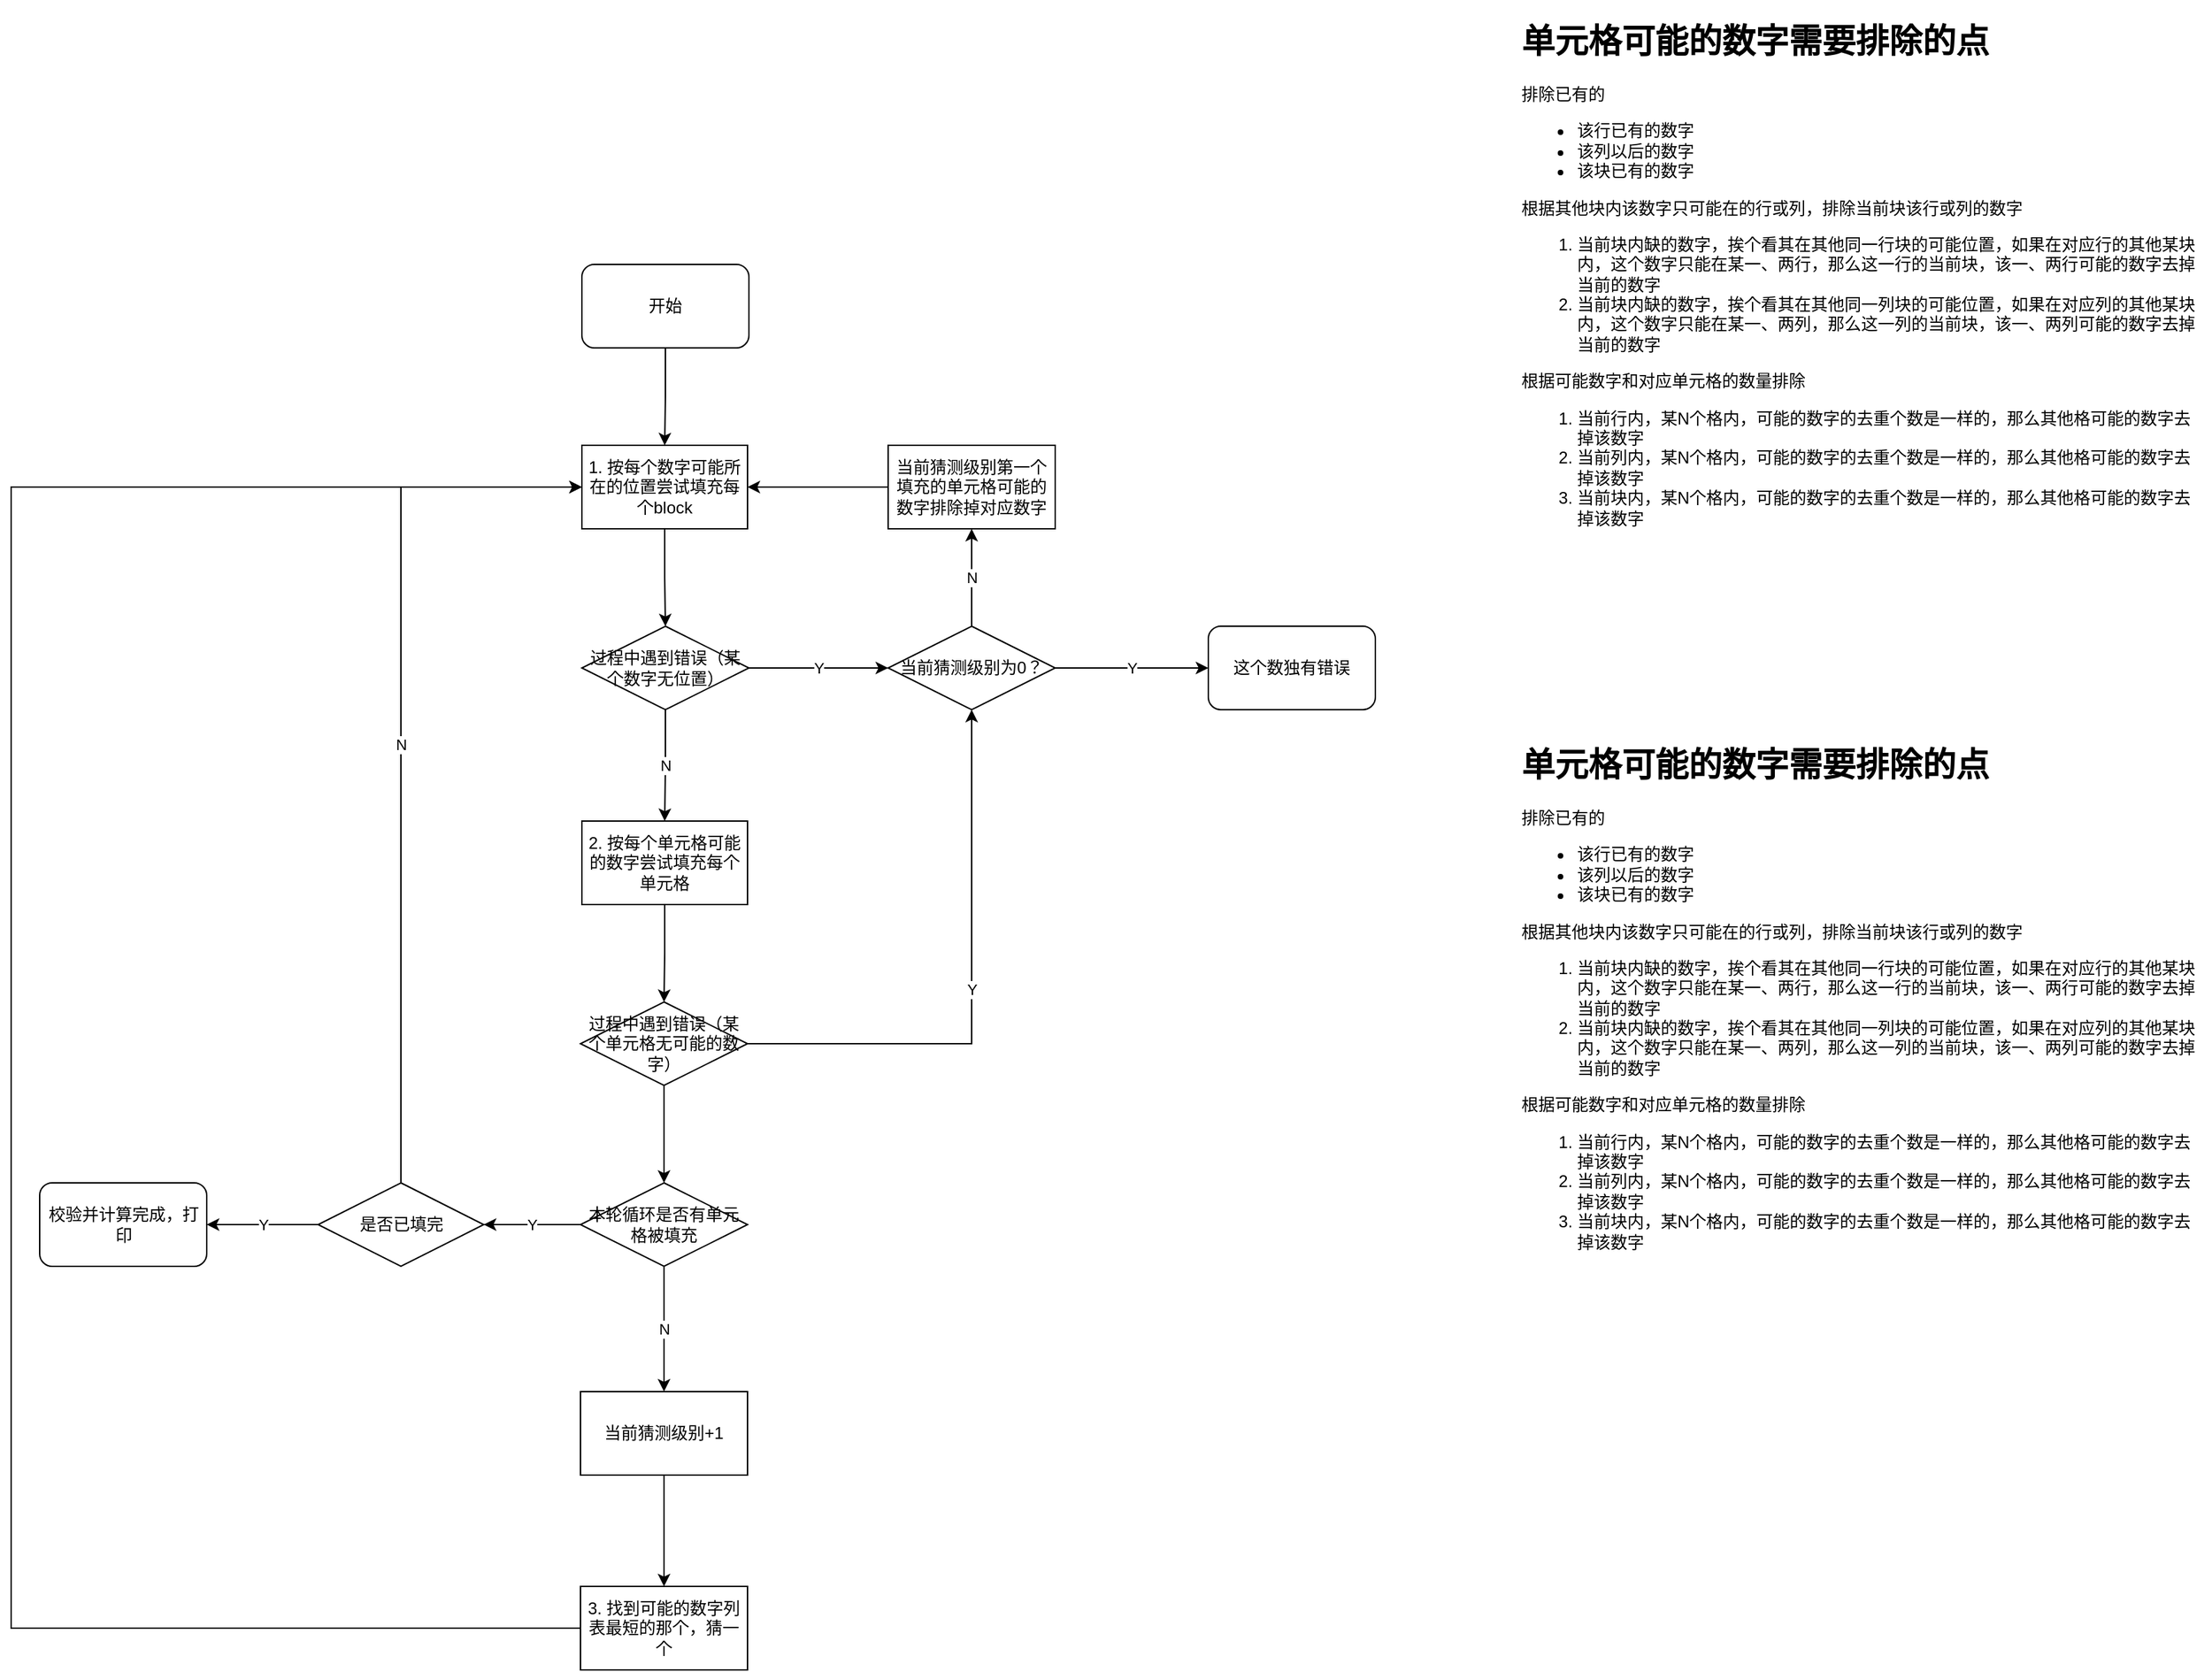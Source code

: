 <mxfile version="15.4.0" type="device"><diagram id="_g49nCQRJgG-Qj6jRNGy" name="Page-1"><mxGraphModel dx="1913" dy="966" grid="1" gridSize="10" guides="1" tooltips="1" connect="1" arrows="1" fold="1" page="1" pageScale="1" pageWidth="827" pageHeight="1169" math="0" shadow="0"><root><mxCell id="0"/><mxCell id="1" parent="0"/><mxCell id="B9rxiiFeaIsRJzxMjg85-16" value="&lt;h1&gt;单元格可能的数字需要排除的点&lt;/h1&gt;&lt;div&gt;&lt;span&gt;排除已有的&lt;/span&gt;&lt;br&gt;&lt;ul&gt;&lt;li&gt;&lt;span&gt;该行已有的数字&lt;/span&gt;&lt;/li&gt;&lt;li&gt;&lt;span&gt;该列以后的数字&lt;/span&gt;&lt;/li&gt;&lt;li&gt;&lt;span&gt;该块已有的数字&lt;/span&gt;&lt;/li&gt;&lt;/ul&gt;根据其他块内该数字只可能在的行或列，排除当前块该行或列的数字&lt;br&gt;&lt;ol&gt;&lt;li&gt;当前块内缺的数字，挨个看其在其他同一行块的可能位置，如果在对应行的其他某块内，这个数字只能在某一、两行，那么这一行的当前块，该一、两行可能的数字去掉当前的数字&lt;/li&gt;&lt;li&gt;当前块内缺的数字，挨个看其在其他同一列块的可能位置，如果在对应列的其他某块内，这个数字只能在某一、两列，那么这一列的当前块，该一、两列可能的数字去掉当前的数字&lt;/li&gt;&lt;/ol&gt;根据可能数字和对应单元格的数量排除&lt;br&gt;&lt;ol&gt;&lt;li&gt;当前行内，某N个格内，可能的数字的去重个数是一样的，那么其他格可能的数字去掉该数字&lt;/li&gt;&lt;li&gt;当前列内，某N个格内，可能的数字的去重个数是一样的，那么其他格可能的数字去掉该数字&lt;/li&gt;&lt;li&gt;当前块内，某N个格内，可能的数字的去重个数是一样的，那么其他格可能的数字去掉该数字&lt;/li&gt;&lt;/ol&gt;&lt;div&gt;&lt;/div&gt;&lt;/div&gt;" style="text;html=1;strokeColor=none;fillColor=none;spacing=5;spacingTop=-20;whiteSpace=wrap;overflow=hidden;rounded=0;" parent="1" vertex="1"><mxGeometry x="1010" y="60" width="500" height="400" as="geometry"/></mxCell><mxCell id="B9rxiiFeaIsRJzxMjg85-52" style="edgeStyle=orthogonalEdgeStyle;rounded=0;orthogonalLoop=1;jettySize=auto;html=1;entryX=0.5;entryY=0;entryDx=0;entryDy=0;" parent="1" source="B9rxiiFeaIsRJzxMjg85-50" target="B9rxiiFeaIsRJzxMjg85-51" edge="1"><mxGeometry relative="1" as="geometry"/></mxCell><mxCell id="B9rxiiFeaIsRJzxMjg85-50" value="开始" style="rounded=1;whiteSpace=wrap;html=1;" parent="1" vertex="1"><mxGeometry x="340" y="240" width="120" height="60" as="geometry"/></mxCell><mxCell id="B9rxiiFeaIsRJzxMjg85-54" style="edgeStyle=orthogonalEdgeStyle;rounded=0;orthogonalLoop=1;jettySize=auto;html=1;entryX=0.5;entryY=0;entryDx=0;entryDy=0;" parent="1" source="B9rxiiFeaIsRJzxMjg85-51" target="B9rxiiFeaIsRJzxMjg85-53" edge="1"><mxGeometry relative="1" as="geometry"/></mxCell><mxCell id="B9rxiiFeaIsRJzxMjg85-51" value="1. 按每个数字可能所在的位置尝试填充每个block" style="rounded=0;whiteSpace=wrap;html=1;" parent="1" vertex="1"><mxGeometry x="340" y="370" width="119" height="60" as="geometry"/></mxCell><mxCell id="B9rxiiFeaIsRJzxMjg85-60" value="Y" style="edgeStyle=orthogonalEdgeStyle;rounded=0;orthogonalLoop=1;jettySize=auto;html=1;" parent="1" source="B9rxiiFeaIsRJzxMjg85-53" target="B9rxiiFeaIsRJzxMjg85-57" edge="1"><mxGeometry relative="1" as="geometry"/></mxCell><mxCell id="B9rxiiFeaIsRJzxMjg85-65" value="N" style="edgeStyle=orthogonalEdgeStyle;rounded=0;orthogonalLoop=1;jettySize=auto;html=1;" parent="1" source="B9rxiiFeaIsRJzxMjg85-53" target="B9rxiiFeaIsRJzxMjg85-64" edge="1"><mxGeometry relative="1" as="geometry"/></mxCell><mxCell id="B9rxiiFeaIsRJzxMjg85-53" value="过程中遇到错误（某个数字无位置）" style="rhombus;whiteSpace=wrap;html=1;" parent="1" vertex="1"><mxGeometry x="340" y="500" width="120" height="60" as="geometry"/></mxCell><mxCell id="B9rxiiFeaIsRJzxMjg85-61" value="Y" style="edgeStyle=orthogonalEdgeStyle;rounded=0;orthogonalLoop=1;jettySize=auto;html=1;entryX=0;entryY=0.5;entryDx=0;entryDy=0;" parent="1" source="B9rxiiFeaIsRJzxMjg85-57" target="B9rxiiFeaIsRJzxMjg85-58" edge="1"><mxGeometry relative="1" as="geometry"/></mxCell><mxCell id="B9rxiiFeaIsRJzxMjg85-62" value="N" style="edgeStyle=orthogonalEdgeStyle;rounded=0;orthogonalLoop=1;jettySize=auto;html=1;entryX=0.5;entryY=1;entryDx=0;entryDy=0;" parent="1" source="B9rxiiFeaIsRJzxMjg85-57" target="B9rxiiFeaIsRJzxMjg85-59" edge="1"><mxGeometry relative="1" as="geometry"/></mxCell><mxCell id="B9rxiiFeaIsRJzxMjg85-57" value="当前猜测级别为0？" style="rhombus;whiteSpace=wrap;html=1;" parent="1" vertex="1"><mxGeometry x="560" y="500" width="120" height="60" as="geometry"/></mxCell><mxCell id="B9rxiiFeaIsRJzxMjg85-58" value="这个数独有错误" style="rounded=1;whiteSpace=wrap;html=1;" parent="1" vertex="1"><mxGeometry x="790" y="500" width="120" height="60" as="geometry"/></mxCell><mxCell id="B9rxiiFeaIsRJzxMjg85-63" style="edgeStyle=orthogonalEdgeStyle;rounded=0;orthogonalLoop=1;jettySize=auto;html=1;entryX=1;entryY=0.5;entryDx=0;entryDy=0;" parent="1" source="B9rxiiFeaIsRJzxMjg85-59" target="B9rxiiFeaIsRJzxMjg85-51" edge="1"><mxGeometry relative="1" as="geometry"/></mxCell><mxCell id="B9rxiiFeaIsRJzxMjg85-59" value="当前猜测级别第一个填充的单元格可能的数字排除掉对应数字" style="rounded=0;whiteSpace=wrap;html=1;" parent="1" vertex="1"><mxGeometry x="560" y="370" width="120" height="60" as="geometry"/></mxCell><mxCell id="B9rxiiFeaIsRJzxMjg85-67" style="edgeStyle=orthogonalEdgeStyle;rounded=0;orthogonalLoop=1;jettySize=auto;html=1;entryX=0.5;entryY=0;entryDx=0;entryDy=0;" parent="1" source="B9rxiiFeaIsRJzxMjg85-64" target="B9rxiiFeaIsRJzxMjg85-66" edge="1"><mxGeometry relative="1" as="geometry"/></mxCell><mxCell id="B9rxiiFeaIsRJzxMjg85-64" value="2. 按每个单元格可能的数字尝试填充每个单元格" style="rounded=0;whiteSpace=wrap;html=1;" parent="1" vertex="1"><mxGeometry x="340" y="640" width="119" height="60" as="geometry"/></mxCell><mxCell id="B9rxiiFeaIsRJzxMjg85-68" value="Y" style="edgeStyle=orthogonalEdgeStyle;rounded=0;orthogonalLoop=1;jettySize=auto;html=1;entryX=0.5;entryY=1;entryDx=0;entryDy=0;" parent="1" source="B9rxiiFeaIsRJzxMjg85-66" target="B9rxiiFeaIsRJzxMjg85-57" edge="1"><mxGeometry relative="1" as="geometry"/></mxCell><mxCell id="B9rxiiFeaIsRJzxMjg85-71" style="edgeStyle=orthogonalEdgeStyle;rounded=0;orthogonalLoop=1;jettySize=auto;html=1;exitX=0.5;exitY=1;exitDx=0;exitDy=0;" parent="1" source="B9rxiiFeaIsRJzxMjg85-66" target="B9rxiiFeaIsRJzxMjg85-70" edge="1"><mxGeometry relative="1" as="geometry"/></mxCell><mxCell id="B9rxiiFeaIsRJzxMjg85-66" value="过程中遇到错误（某个单元格无可能的数字）" style="rhombus;whiteSpace=wrap;html=1;" parent="1" vertex="1"><mxGeometry x="339" y="770" width="120" height="60" as="geometry"/></mxCell><mxCell id="B9rxiiFeaIsRJzxMjg85-80" value="N" style="edgeStyle=orthogonalEdgeStyle;rounded=0;orthogonalLoop=1;jettySize=auto;html=1;" parent="1" source="B9rxiiFeaIsRJzxMjg85-70" target="B9rxiiFeaIsRJzxMjg85-78" edge="1"><mxGeometry relative="1" as="geometry"/></mxCell><mxCell id="B9rxiiFeaIsRJzxMjg85-70" value="本轮循环是否有单元格被填充" style="rhombus;whiteSpace=wrap;html=1;" parent="1" vertex="1"><mxGeometry x="339" y="900" width="120" height="60" as="geometry"/></mxCell><mxCell id="B9rxiiFeaIsRJzxMjg85-72" value="Y" style="edgeStyle=orthogonalEdgeStyle;rounded=0;orthogonalLoop=1;jettySize=auto;html=1;entryX=1;entryY=0.5;entryDx=0;entryDy=0;" parent="1" source="B9rxiiFeaIsRJzxMjg85-70" target="B9rxiiFeaIsRJzxMjg85-75" edge="1"><mxGeometry relative="1" as="geometry"><mxPoint x="340" y="930" as="sourcePoint"/></mxGeometry></mxCell><mxCell id="B9rxiiFeaIsRJzxMjg85-74" value="Y" style="edgeStyle=orthogonalEdgeStyle;rounded=0;orthogonalLoop=1;jettySize=auto;html=1;" parent="1" source="B9rxiiFeaIsRJzxMjg85-75" target="B9rxiiFeaIsRJzxMjg85-76" edge="1"><mxGeometry relative="1" as="geometry"/></mxCell><mxCell id="B9rxiiFeaIsRJzxMjg85-77" value="N" style="edgeStyle=orthogonalEdgeStyle;rounded=0;orthogonalLoop=1;jettySize=auto;html=1;entryX=0;entryY=0.5;entryDx=0;entryDy=0;exitX=0.5;exitY=0;exitDx=0;exitDy=0;" parent="1" source="B9rxiiFeaIsRJzxMjg85-75" target="B9rxiiFeaIsRJzxMjg85-51" edge="1"><mxGeometry relative="1" as="geometry"/></mxCell><mxCell id="B9rxiiFeaIsRJzxMjg85-75" value="是否已填完" style="rhombus;whiteSpace=wrap;html=1;" parent="1" vertex="1"><mxGeometry x="150.5" y="900" width="119" height="60" as="geometry"/></mxCell><mxCell id="B9rxiiFeaIsRJzxMjg85-76" value="校验并计算完成，打印" style="rounded=1;whiteSpace=wrap;html=1;" parent="1" vertex="1"><mxGeometry x="-49.5" y="900" width="120" height="60" as="geometry"/></mxCell><mxCell id="B9rxiiFeaIsRJzxMjg85-82" style="edgeStyle=orthogonalEdgeStyle;rounded=0;orthogonalLoop=1;jettySize=auto;html=1;" parent="1" source="B9rxiiFeaIsRJzxMjg85-78" target="B9rxiiFeaIsRJzxMjg85-81" edge="1"><mxGeometry relative="1" as="geometry"/></mxCell><mxCell id="B9rxiiFeaIsRJzxMjg85-78" value="当前猜测级别+1" style="rounded=0;whiteSpace=wrap;html=1;" parent="1" vertex="1"><mxGeometry x="339" y="1050" width="120" height="60" as="geometry"/></mxCell><mxCell id="B9rxiiFeaIsRJzxMjg85-83" style="edgeStyle=orthogonalEdgeStyle;rounded=0;orthogonalLoop=1;jettySize=auto;html=1;entryX=0;entryY=0.5;entryDx=0;entryDy=0;exitX=0;exitY=0.5;exitDx=0;exitDy=0;shadow=0;sketch=0;jumpStyle=arc;" parent="1" source="B9rxiiFeaIsRJzxMjg85-81" target="B9rxiiFeaIsRJzxMjg85-51" edge="1"><mxGeometry relative="1" as="geometry"><Array as="points"><mxPoint x="-70" y="1220"/><mxPoint x="-70" y="400"/></Array></mxGeometry></mxCell><mxCell id="B9rxiiFeaIsRJzxMjg85-81" value="3. 找到可能的数字列表最短的那个，猜一个" style="rounded=0;whiteSpace=wrap;html=1;" parent="1" vertex="1"><mxGeometry x="339" y="1190" width="120" height="60" as="geometry"/></mxCell><mxCell id="WTTTYpLYOLsi6nnq3kNY-1" value="&lt;h1&gt;单元格可能的数字需要排除的点&lt;/h1&gt;&lt;div&gt;&lt;span&gt;排除已有的&lt;/span&gt;&lt;br&gt;&lt;ul&gt;&lt;li&gt;&lt;span&gt;该行已有的数字&lt;/span&gt;&lt;/li&gt;&lt;li&gt;&lt;span&gt;该列以后的数字&lt;/span&gt;&lt;/li&gt;&lt;li&gt;&lt;span&gt;该块已有的数字&lt;/span&gt;&lt;/li&gt;&lt;/ul&gt;根据其他块内该数字只可能在的行或列，排除当前块该行或列的数字&lt;br&gt;&lt;ol&gt;&lt;li&gt;当前块内缺的数字，挨个看其在其他同一行块的可能位置，如果在对应行的其他某块内，这个数字只能在某一、两行，那么这一行的当前块，该一、两行可能的数字去掉当前的数字&lt;/li&gt;&lt;li&gt;当前块内缺的数字，挨个看其在其他同一列块的可能位置，如果在对应列的其他某块内，这个数字只能在某一、两列，那么这一列的当前块，该一、两列可能的数字去掉当前的数字&lt;/li&gt;&lt;/ol&gt;根据可能数字和对应单元格的数量排除&lt;br&gt;&lt;ol&gt;&lt;li&gt;当前行内，某N个格内，可能的数字的去重个数是一样的，那么其他格可能的数字去掉该数字&lt;/li&gt;&lt;li&gt;当前列内，某N个格内，可能的数字的去重个数是一样的，那么其他格可能的数字去掉该数字&lt;/li&gt;&lt;li&gt;当前块内，某N个格内，可能的数字的去重个数是一样的，那么其他格可能的数字去掉该数字&lt;/li&gt;&lt;/ol&gt;&lt;div&gt;&lt;/div&gt;&lt;/div&gt;" style="text;html=1;strokeColor=none;fillColor=none;spacing=5;spacingTop=-20;whiteSpace=wrap;overflow=hidden;rounded=0;" vertex="1" parent="1"><mxGeometry x="1010" y="580" width="500" height="400" as="geometry"/></mxCell></root></mxGraphModel></diagram></mxfile>